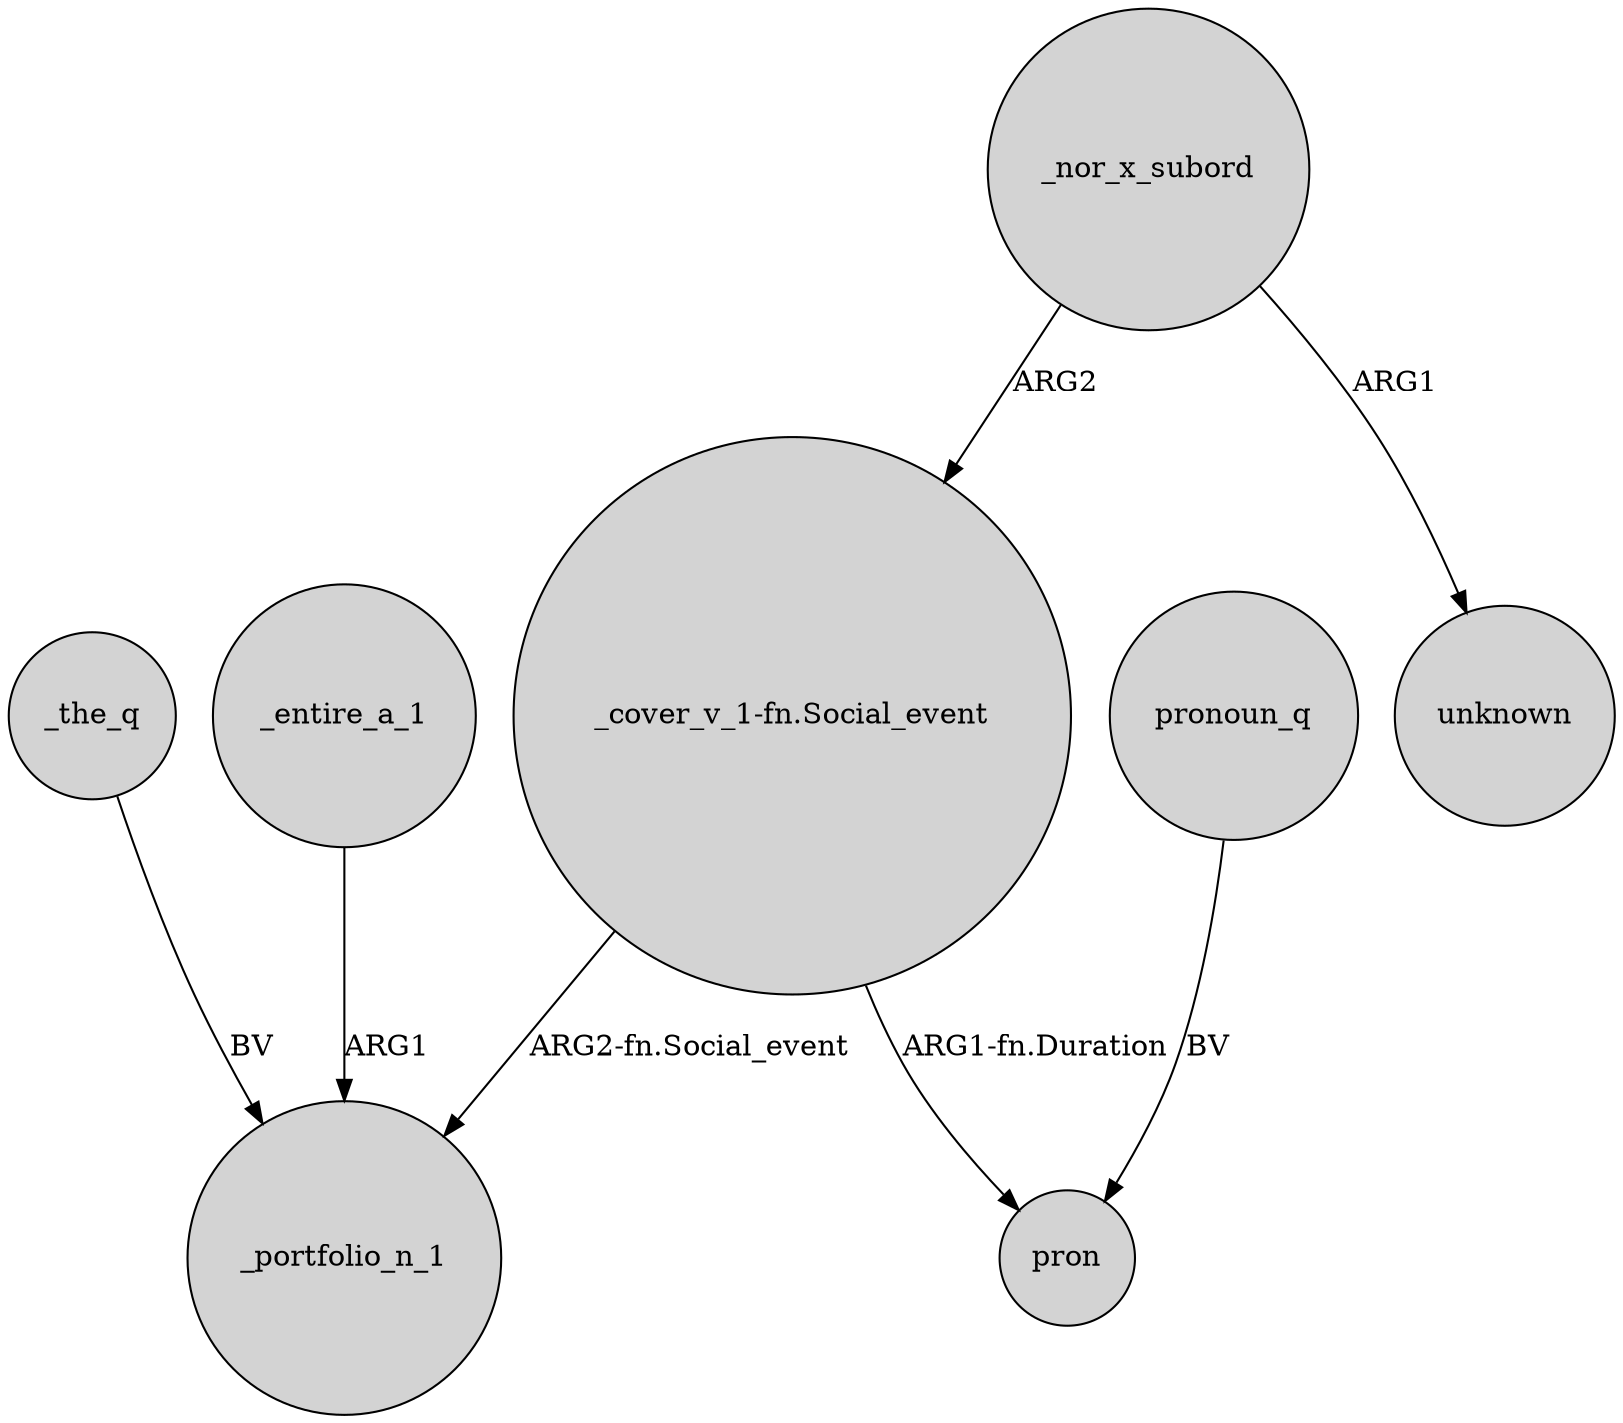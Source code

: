 digraph {
	node [shape=circle style=filled]
	"_cover_v_1-fn.Social_event" -> _portfolio_n_1 [label="ARG2-fn.Social_event"]
	_nor_x_subord -> unknown [label=ARG1]
	_the_q -> _portfolio_n_1 [label=BV]
	"_cover_v_1-fn.Social_event" -> pron [label="ARG1-fn.Duration"]
	pronoun_q -> pron [label=BV]
	_entire_a_1 -> _portfolio_n_1 [label=ARG1]
	_nor_x_subord -> "_cover_v_1-fn.Social_event" [label=ARG2]
}
